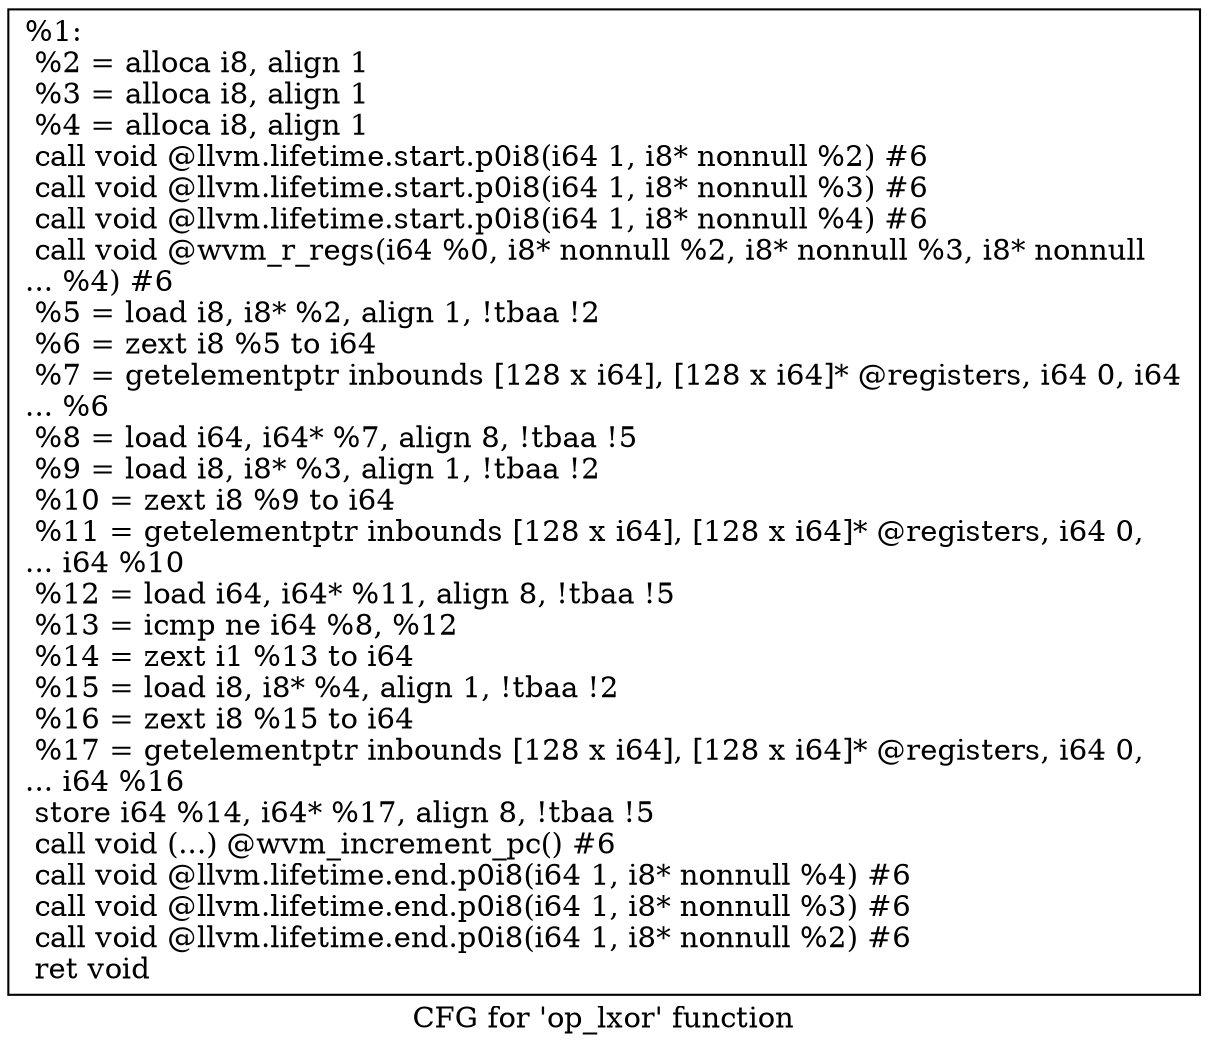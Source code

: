 digraph "CFG for 'op_lxor' function" {
	label="CFG for 'op_lxor' function";

	Node0x7f8ef0d34ef0 [shape=record,label="{%1:\l  %2 = alloca i8, align 1\l  %3 = alloca i8, align 1\l  %4 = alloca i8, align 1\l  call void @llvm.lifetime.start.p0i8(i64 1, i8* nonnull %2) #6\l  call void @llvm.lifetime.start.p0i8(i64 1, i8* nonnull %3) #6\l  call void @llvm.lifetime.start.p0i8(i64 1, i8* nonnull %4) #6\l  call void @wvm_r_regs(i64 %0, i8* nonnull %2, i8* nonnull %3, i8* nonnull\l... %4) #6\l  %5 = load i8, i8* %2, align 1, !tbaa !2\l  %6 = zext i8 %5 to i64\l  %7 = getelementptr inbounds [128 x i64], [128 x i64]* @registers, i64 0, i64\l... %6\l  %8 = load i64, i64* %7, align 8, !tbaa !5\l  %9 = load i8, i8* %3, align 1, !tbaa !2\l  %10 = zext i8 %9 to i64\l  %11 = getelementptr inbounds [128 x i64], [128 x i64]* @registers, i64 0,\l... i64 %10\l  %12 = load i64, i64* %11, align 8, !tbaa !5\l  %13 = icmp ne i64 %8, %12\l  %14 = zext i1 %13 to i64\l  %15 = load i8, i8* %4, align 1, !tbaa !2\l  %16 = zext i8 %15 to i64\l  %17 = getelementptr inbounds [128 x i64], [128 x i64]* @registers, i64 0,\l... i64 %16\l  store i64 %14, i64* %17, align 8, !tbaa !5\l  call void (...) @wvm_increment_pc() #6\l  call void @llvm.lifetime.end.p0i8(i64 1, i8* nonnull %4) #6\l  call void @llvm.lifetime.end.p0i8(i64 1, i8* nonnull %3) #6\l  call void @llvm.lifetime.end.p0i8(i64 1, i8* nonnull %2) #6\l  ret void\l}"];
}
